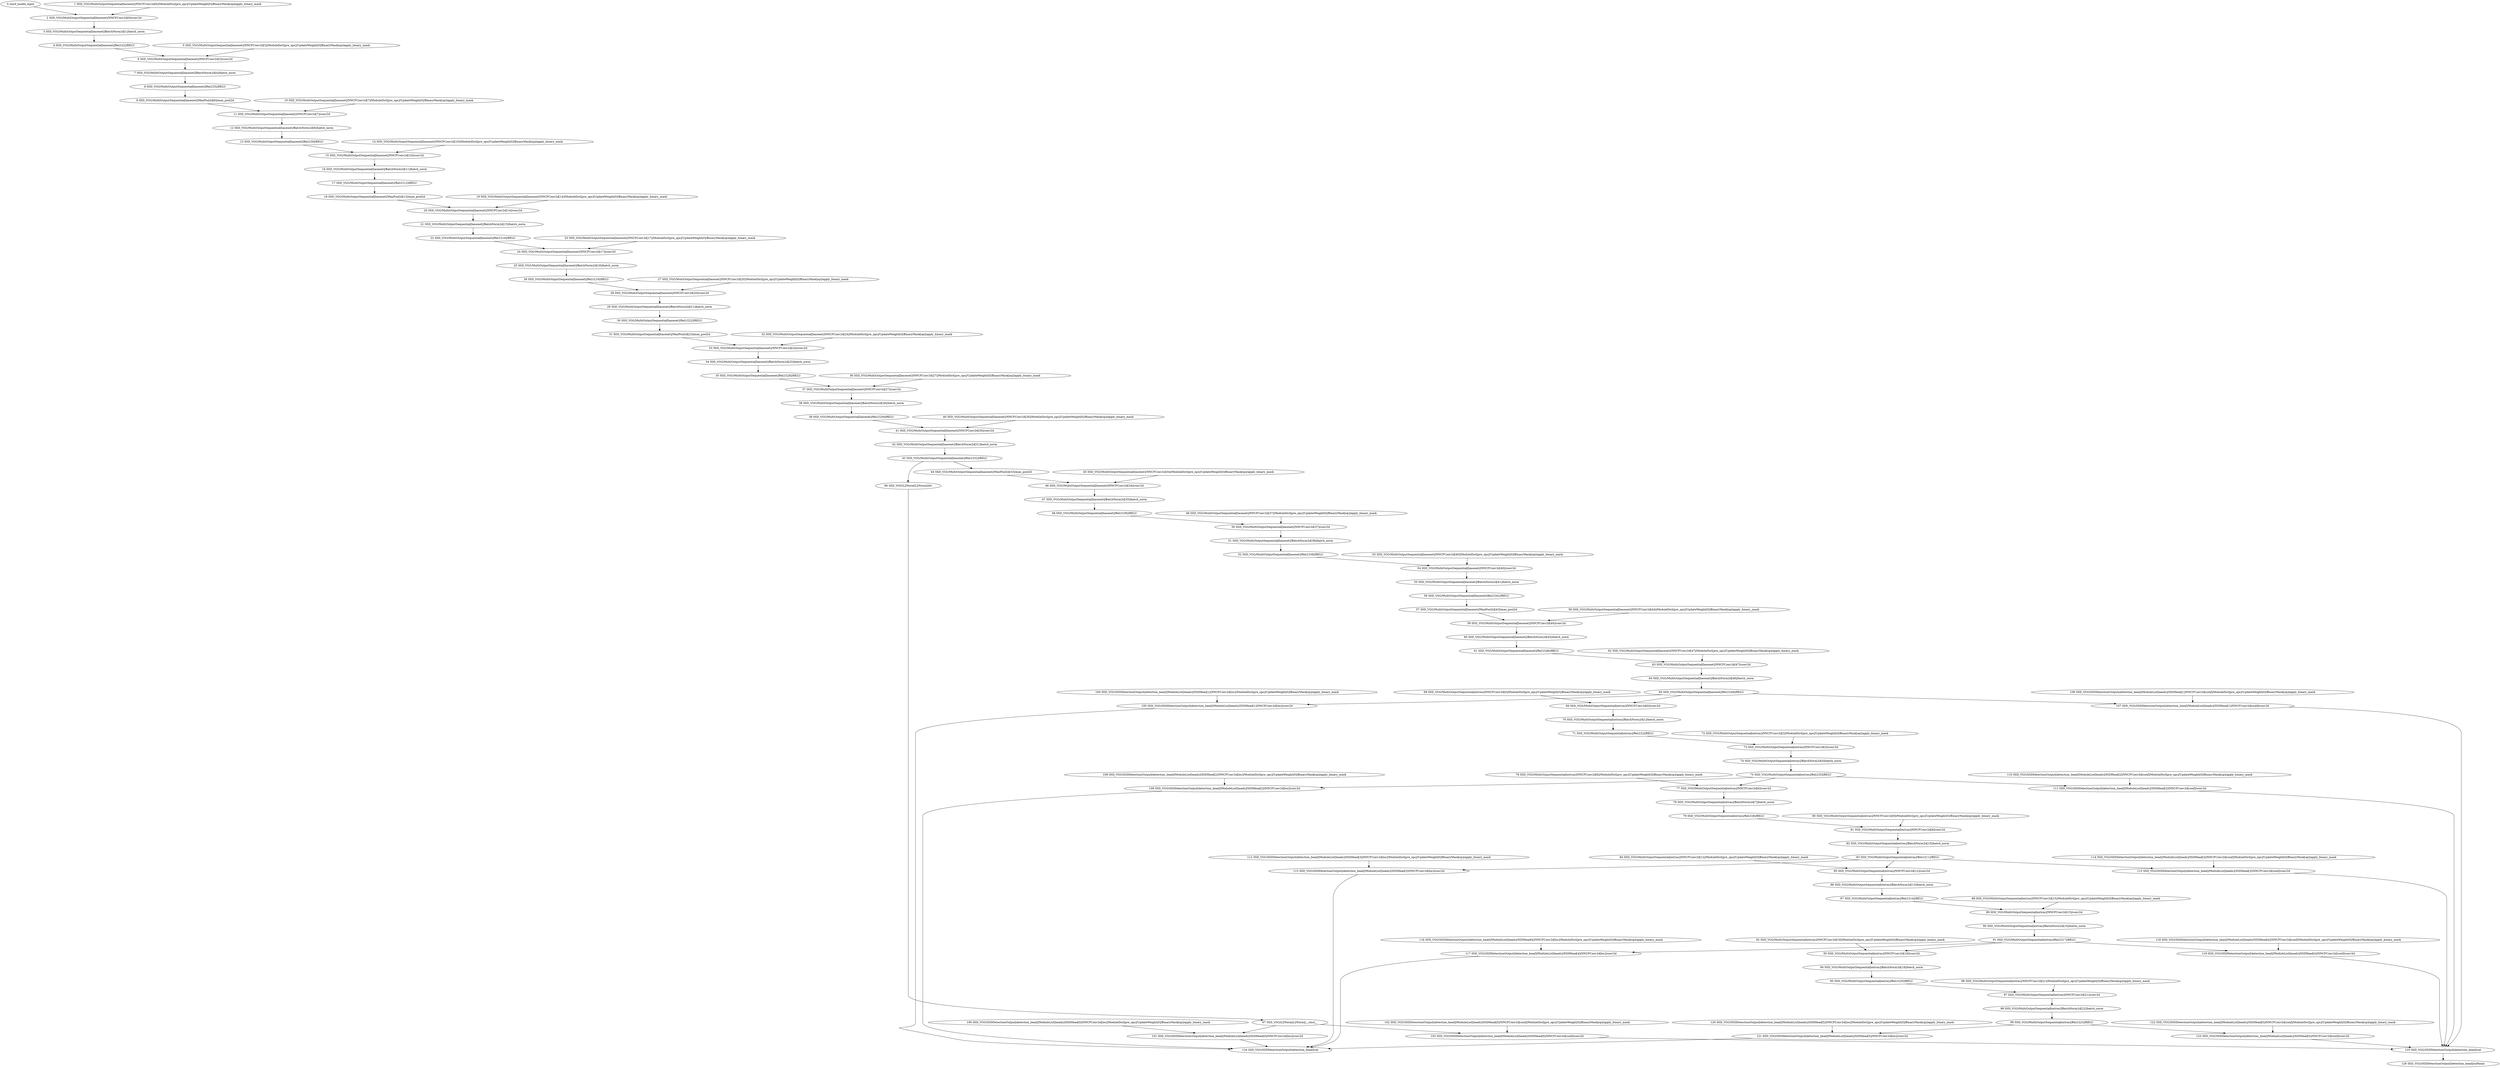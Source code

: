 strict digraph  {
"0 /nncf_model_input" [id=0, scope="", type=nncf_model_input];
"1 SSD_VGG/MultiOutputSequential[basenet]/NNCFConv2d[0]/ModuleDict[pre_ops]/UpdateWeight[0]/BinaryMask[op]/apply_binary_mask" [id=1, scope="SSD_VGG/MultiOutputSequential[basenet]/NNCFConv2d[0]/ModuleDict[pre_ops]/UpdateWeight[0]/BinaryMask[op]", type=apply_binary_mask];
"2 SSD_VGG/MultiOutputSequential[basenet]/NNCFConv2d[0]/conv2d" [id=2, scope="SSD_VGG/MultiOutputSequential[basenet]/NNCFConv2d[0]", type=conv2d];
"3 SSD_VGG/MultiOutputSequential[basenet]/BatchNorm2d[1]/batch_norm" [id=3, scope="SSD_VGG/MultiOutputSequential[basenet]/BatchNorm2d[1]", type=batch_norm];
"4 SSD_VGG/MultiOutputSequential[basenet]/ReLU[2]/RELU" [id=4, scope="SSD_VGG/MultiOutputSequential[basenet]/ReLU[2]", type=RELU];
"5 SSD_VGG/MultiOutputSequential[basenet]/NNCFConv2d[3]/ModuleDict[pre_ops]/UpdateWeight[0]/BinaryMask[op]/apply_binary_mask" [id=5, scope="SSD_VGG/MultiOutputSequential[basenet]/NNCFConv2d[3]/ModuleDict[pre_ops]/UpdateWeight[0]/BinaryMask[op]", type=apply_binary_mask];
"6 SSD_VGG/MultiOutputSequential[basenet]/NNCFConv2d[3]/conv2d" [id=6, scope="SSD_VGG/MultiOutputSequential[basenet]/NNCFConv2d[3]", type=conv2d];
"7 SSD_VGG/MultiOutputSequential[basenet]/BatchNorm2d[4]/batch_norm" [id=7, scope="SSD_VGG/MultiOutputSequential[basenet]/BatchNorm2d[4]", type=batch_norm];
"8 SSD_VGG/MultiOutputSequential[basenet]/ReLU[5]/RELU" [id=8, scope="SSD_VGG/MultiOutputSequential[basenet]/ReLU[5]", type=RELU];
"9 SSD_VGG/MultiOutputSequential[basenet]/MaxPool2d[6]/max_pool2d" [id=9, scope="SSD_VGG/MultiOutputSequential[basenet]/MaxPool2d[6]", type=max_pool2d];
"10 SSD_VGG/MultiOutputSequential[basenet]/NNCFConv2d[7]/ModuleDict[pre_ops]/UpdateWeight[0]/BinaryMask[op]/apply_binary_mask" [id=10, scope="SSD_VGG/MultiOutputSequential[basenet]/NNCFConv2d[7]/ModuleDict[pre_ops]/UpdateWeight[0]/BinaryMask[op]", type=apply_binary_mask];
"11 SSD_VGG/MultiOutputSequential[basenet]/NNCFConv2d[7]/conv2d" [id=11, scope="SSD_VGG/MultiOutputSequential[basenet]/NNCFConv2d[7]", type=conv2d];
"12 SSD_VGG/MultiOutputSequential[basenet]/BatchNorm2d[8]/batch_norm" [id=12, scope="SSD_VGG/MultiOutputSequential[basenet]/BatchNorm2d[8]", type=batch_norm];
"13 SSD_VGG/MultiOutputSequential[basenet]/ReLU[9]/RELU" [id=13, scope="SSD_VGG/MultiOutputSequential[basenet]/ReLU[9]", type=RELU];
"14 SSD_VGG/MultiOutputSequential[basenet]/NNCFConv2d[10]/ModuleDict[pre_ops]/UpdateWeight[0]/BinaryMask[op]/apply_binary_mask" [id=14, scope="SSD_VGG/MultiOutputSequential[basenet]/NNCFConv2d[10]/ModuleDict[pre_ops]/UpdateWeight[0]/BinaryMask[op]", type=apply_binary_mask];
"15 SSD_VGG/MultiOutputSequential[basenet]/NNCFConv2d[10]/conv2d" [id=15, scope="SSD_VGG/MultiOutputSequential[basenet]/NNCFConv2d[10]", type=conv2d];
"16 SSD_VGG/MultiOutputSequential[basenet]/BatchNorm2d[11]/batch_norm" [id=16, scope="SSD_VGG/MultiOutputSequential[basenet]/BatchNorm2d[11]", type=batch_norm];
"17 SSD_VGG/MultiOutputSequential[basenet]/ReLU[12]/RELU" [id=17, scope="SSD_VGG/MultiOutputSequential[basenet]/ReLU[12]", type=RELU];
"18 SSD_VGG/MultiOutputSequential[basenet]/MaxPool2d[13]/max_pool2d" [id=18, scope="SSD_VGG/MultiOutputSequential[basenet]/MaxPool2d[13]", type=max_pool2d];
"19 SSD_VGG/MultiOutputSequential[basenet]/NNCFConv2d[14]/ModuleDict[pre_ops]/UpdateWeight[0]/BinaryMask[op]/apply_binary_mask" [id=19, scope="SSD_VGG/MultiOutputSequential[basenet]/NNCFConv2d[14]/ModuleDict[pre_ops]/UpdateWeight[0]/BinaryMask[op]", type=apply_binary_mask];
"20 SSD_VGG/MultiOutputSequential[basenet]/NNCFConv2d[14]/conv2d" [id=20, scope="SSD_VGG/MultiOutputSequential[basenet]/NNCFConv2d[14]", type=conv2d];
"21 SSD_VGG/MultiOutputSequential[basenet]/BatchNorm2d[15]/batch_norm" [id=21, scope="SSD_VGG/MultiOutputSequential[basenet]/BatchNorm2d[15]", type=batch_norm];
"22 SSD_VGG/MultiOutputSequential[basenet]/ReLU[16]/RELU" [id=22, scope="SSD_VGG/MultiOutputSequential[basenet]/ReLU[16]", type=RELU];
"23 SSD_VGG/MultiOutputSequential[basenet]/NNCFConv2d[17]/ModuleDict[pre_ops]/UpdateWeight[0]/BinaryMask[op]/apply_binary_mask" [id=23, scope="SSD_VGG/MultiOutputSequential[basenet]/NNCFConv2d[17]/ModuleDict[pre_ops]/UpdateWeight[0]/BinaryMask[op]", type=apply_binary_mask];
"24 SSD_VGG/MultiOutputSequential[basenet]/NNCFConv2d[17]/conv2d" [id=24, scope="SSD_VGG/MultiOutputSequential[basenet]/NNCFConv2d[17]", type=conv2d];
"25 SSD_VGG/MultiOutputSequential[basenet]/BatchNorm2d[18]/batch_norm" [id=25, scope="SSD_VGG/MultiOutputSequential[basenet]/BatchNorm2d[18]", type=batch_norm];
"26 SSD_VGG/MultiOutputSequential[basenet]/ReLU[19]/RELU" [id=26, scope="SSD_VGG/MultiOutputSequential[basenet]/ReLU[19]", type=RELU];
"27 SSD_VGG/MultiOutputSequential[basenet]/NNCFConv2d[20]/ModuleDict[pre_ops]/UpdateWeight[0]/BinaryMask[op]/apply_binary_mask" [id=27, scope="SSD_VGG/MultiOutputSequential[basenet]/NNCFConv2d[20]/ModuleDict[pre_ops]/UpdateWeight[0]/BinaryMask[op]", type=apply_binary_mask];
"28 SSD_VGG/MultiOutputSequential[basenet]/NNCFConv2d[20]/conv2d" [id=28, scope="SSD_VGG/MultiOutputSequential[basenet]/NNCFConv2d[20]", type=conv2d];
"29 SSD_VGG/MultiOutputSequential[basenet]/BatchNorm2d[21]/batch_norm" [id=29, scope="SSD_VGG/MultiOutputSequential[basenet]/BatchNorm2d[21]", type=batch_norm];
"30 SSD_VGG/MultiOutputSequential[basenet]/ReLU[22]/RELU" [id=30, scope="SSD_VGG/MultiOutputSequential[basenet]/ReLU[22]", type=RELU];
"31 SSD_VGG/MultiOutputSequential[basenet]/MaxPool2d[23]/max_pool2d" [id=31, scope="SSD_VGG/MultiOutputSequential[basenet]/MaxPool2d[23]", type=max_pool2d];
"32 SSD_VGG/MultiOutputSequential[basenet]/NNCFConv2d[24]/ModuleDict[pre_ops]/UpdateWeight[0]/BinaryMask[op]/apply_binary_mask" [id=32, scope="SSD_VGG/MultiOutputSequential[basenet]/NNCFConv2d[24]/ModuleDict[pre_ops]/UpdateWeight[0]/BinaryMask[op]", type=apply_binary_mask];
"33 SSD_VGG/MultiOutputSequential[basenet]/NNCFConv2d[24]/conv2d" [id=33, scope="SSD_VGG/MultiOutputSequential[basenet]/NNCFConv2d[24]", type=conv2d];
"34 SSD_VGG/MultiOutputSequential[basenet]/BatchNorm2d[25]/batch_norm" [id=34, scope="SSD_VGG/MultiOutputSequential[basenet]/BatchNorm2d[25]", type=batch_norm];
"35 SSD_VGG/MultiOutputSequential[basenet]/ReLU[26]/RELU" [id=35, scope="SSD_VGG/MultiOutputSequential[basenet]/ReLU[26]", type=RELU];
"36 SSD_VGG/MultiOutputSequential[basenet]/NNCFConv2d[27]/ModuleDict[pre_ops]/UpdateWeight[0]/BinaryMask[op]/apply_binary_mask" [id=36, scope="SSD_VGG/MultiOutputSequential[basenet]/NNCFConv2d[27]/ModuleDict[pre_ops]/UpdateWeight[0]/BinaryMask[op]", type=apply_binary_mask];
"37 SSD_VGG/MultiOutputSequential[basenet]/NNCFConv2d[27]/conv2d" [id=37, scope="SSD_VGG/MultiOutputSequential[basenet]/NNCFConv2d[27]", type=conv2d];
"38 SSD_VGG/MultiOutputSequential[basenet]/BatchNorm2d[28]/batch_norm" [id=38, scope="SSD_VGG/MultiOutputSequential[basenet]/BatchNorm2d[28]", type=batch_norm];
"39 SSD_VGG/MultiOutputSequential[basenet]/ReLU[29]/RELU" [id=39, scope="SSD_VGG/MultiOutputSequential[basenet]/ReLU[29]", type=RELU];
"40 SSD_VGG/MultiOutputSequential[basenet]/NNCFConv2d[30]/ModuleDict[pre_ops]/UpdateWeight[0]/BinaryMask[op]/apply_binary_mask" [id=40, scope="SSD_VGG/MultiOutputSequential[basenet]/NNCFConv2d[30]/ModuleDict[pre_ops]/UpdateWeight[0]/BinaryMask[op]", type=apply_binary_mask];
"41 SSD_VGG/MultiOutputSequential[basenet]/NNCFConv2d[30]/conv2d" [id=41, scope="SSD_VGG/MultiOutputSequential[basenet]/NNCFConv2d[30]", type=conv2d];
"42 SSD_VGG/MultiOutputSequential[basenet]/BatchNorm2d[31]/batch_norm" [id=42, scope="SSD_VGG/MultiOutputSequential[basenet]/BatchNorm2d[31]", type=batch_norm];
"43 SSD_VGG/MultiOutputSequential[basenet]/ReLU[32]/RELU" [id=43, scope="SSD_VGG/MultiOutputSequential[basenet]/ReLU[32]", type=RELU];
"44 SSD_VGG/MultiOutputSequential[basenet]/MaxPool2d[33]/max_pool2d" [id=44, scope="SSD_VGG/MultiOutputSequential[basenet]/MaxPool2d[33]", type=max_pool2d];
"45 SSD_VGG/MultiOutputSequential[basenet]/NNCFConv2d[34]/ModuleDict[pre_ops]/UpdateWeight[0]/BinaryMask[op]/apply_binary_mask" [id=45, scope="SSD_VGG/MultiOutputSequential[basenet]/NNCFConv2d[34]/ModuleDict[pre_ops]/UpdateWeight[0]/BinaryMask[op]", type=apply_binary_mask];
"46 SSD_VGG/MultiOutputSequential[basenet]/NNCFConv2d[34]/conv2d" [id=46, scope="SSD_VGG/MultiOutputSequential[basenet]/NNCFConv2d[34]", type=conv2d];
"47 SSD_VGG/MultiOutputSequential[basenet]/BatchNorm2d[35]/batch_norm" [id=47, scope="SSD_VGG/MultiOutputSequential[basenet]/BatchNorm2d[35]", type=batch_norm];
"48 SSD_VGG/MultiOutputSequential[basenet]/ReLU[36]/RELU" [id=48, scope="SSD_VGG/MultiOutputSequential[basenet]/ReLU[36]", type=RELU];
"49 SSD_VGG/MultiOutputSequential[basenet]/NNCFConv2d[37]/ModuleDict[pre_ops]/UpdateWeight[0]/BinaryMask[op]/apply_binary_mask" [id=49, scope="SSD_VGG/MultiOutputSequential[basenet]/NNCFConv2d[37]/ModuleDict[pre_ops]/UpdateWeight[0]/BinaryMask[op]", type=apply_binary_mask];
"50 SSD_VGG/MultiOutputSequential[basenet]/NNCFConv2d[37]/conv2d" [id=50, scope="SSD_VGG/MultiOutputSequential[basenet]/NNCFConv2d[37]", type=conv2d];
"51 SSD_VGG/MultiOutputSequential[basenet]/BatchNorm2d[38]/batch_norm" [id=51, scope="SSD_VGG/MultiOutputSequential[basenet]/BatchNorm2d[38]", type=batch_norm];
"52 SSD_VGG/MultiOutputSequential[basenet]/ReLU[39]/RELU" [id=52, scope="SSD_VGG/MultiOutputSequential[basenet]/ReLU[39]", type=RELU];
"53 SSD_VGG/MultiOutputSequential[basenet]/NNCFConv2d[40]/ModuleDict[pre_ops]/UpdateWeight[0]/BinaryMask[op]/apply_binary_mask" [id=53, scope="SSD_VGG/MultiOutputSequential[basenet]/NNCFConv2d[40]/ModuleDict[pre_ops]/UpdateWeight[0]/BinaryMask[op]", type=apply_binary_mask];
"54 SSD_VGG/MultiOutputSequential[basenet]/NNCFConv2d[40]/conv2d" [id=54, scope="SSD_VGG/MultiOutputSequential[basenet]/NNCFConv2d[40]", type=conv2d];
"55 SSD_VGG/MultiOutputSequential[basenet]/BatchNorm2d[41]/batch_norm" [id=55, scope="SSD_VGG/MultiOutputSequential[basenet]/BatchNorm2d[41]", type=batch_norm];
"56 SSD_VGG/MultiOutputSequential[basenet]/ReLU[42]/RELU" [id=56, scope="SSD_VGG/MultiOutputSequential[basenet]/ReLU[42]", type=RELU];
"57 SSD_VGG/MultiOutputSequential[basenet]/MaxPool2d[43]/max_pool2d" [id=57, scope="SSD_VGG/MultiOutputSequential[basenet]/MaxPool2d[43]", type=max_pool2d];
"58 SSD_VGG/MultiOutputSequential[basenet]/NNCFConv2d[44]/ModuleDict[pre_ops]/UpdateWeight[0]/BinaryMask[op]/apply_binary_mask" [id=58, scope="SSD_VGG/MultiOutputSequential[basenet]/NNCFConv2d[44]/ModuleDict[pre_ops]/UpdateWeight[0]/BinaryMask[op]", type=apply_binary_mask];
"59 SSD_VGG/MultiOutputSequential[basenet]/NNCFConv2d[44]/conv2d" [id=59, scope="SSD_VGG/MultiOutputSequential[basenet]/NNCFConv2d[44]", type=conv2d];
"60 SSD_VGG/MultiOutputSequential[basenet]/BatchNorm2d[45]/batch_norm" [id=60, scope="SSD_VGG/MultiOutputSequential[basenet]/BatchNorm2d[45]", type=batch_norm];
"61 SSD_VGG/MultiOutputSequential[basenet]/ReLU[46]/RELU" [id=61, scope="SSD_VGG/MultiOutputSequential[basenet]/ReLU[46]", type=RELU];
"62 SSD_VGG/MultiOutputSequential[basenet]/NNCFConv2d[47]/ModuleDict[pre_ops]/UpdateWeight[0]/BinaryMask[op]/apply_binary_mask" [id=62, scope="SSD_VGG/MultiOutputSequential[basenet]/NNCFConv2d[47]/ModuleDict[pre_ops]/UpdateWeight[0]/BinaryMask[op]", type=apply_binary_mask];
"63 SSD_VGG/MultiOutputSequential[basenet]/NNCFConv2d[47]/conv2d" [id=63, scope="SSD_VGG/MultiOutputSequential[basenet]/NNCFConv2d[47]", type=conv2d];
"64 SSD_VGG/MultiOutputSequential[basenet]/BatchNorm2d[48]/batch_norm" [id=64, scope="SSD_VGG/MultiOutputSequential[basenet]/BatchNorm2d[48]", type=batch_norm];
"65 SSD_VGG/MultiOutputSequential[basenet]/ReLU[49]/RELU" [id=65, scope="SSD_VGG/MultiOutputSequential[basenet]/ReLU[49]", type=RELU];
"66 SSD_VGG/L2Norm[L2Norm]/div" [id=66, scope="SSD_VGG/L2Norm[L2Norm]", type=div];
"67 SSD_VGG/L2Norm[L2Norm]/__rmul__" [id=67, scope="SSD_VGG/L2Norm[L2Norm]", type=__rmul__];
"68 SSD_VGG/MultiOutputSequential[extras]/NNCFConv2d[0]/ModuleDict[pre_ops]/UpdateWeight[0]/BinaryMask[op]/apply_binary_mask" [id=68, scope="SSD_VGG/MultiOutputSequential[extras]/NNCFConv2d[0]/ModuleDict[pre_ops]/UpdateWeight[0]/BinaryMask[op]", type=apply_binary_mask];
"69 SSD_VGG/MultiOutputSequential[extras]/NNCFConv2d[0]/conv2d" [id=69, scope="SSD_VGG/MultiOutputSequential[extras]/NNCFConv2d[0]", type=conv2d];
"70 SSD_VGG/MultiOutputSequential[extras]/BatchNorm2d[1]/batch_norm" [id=70, scope="SSD_VGG/MultiOutputSequential[extras]/BatchNorm2d[1]", type=batch_norm];
"71 SSD_VGG/MultiOutputSequential[extras]/ReLU[2]/RELU" [id=71, scope="SSD_VGG/MultiOutputSequential[extras]/ReLU[2]", type=RELU];
"72 SSD_VGG/MultiOutputSequential[extras]/NNCFConv2d[3]/ModuleDict[pre_ops]/UpdateWeight[0]/BinaryMask[op]/apply_binary_mask" [id=72, scope="SSD_VGG/MultiOutputSequential[extras]/NNCFConv2d[3]/ModuleDict[pre_ops]/UpdateWeight[0]/BinaryMask[op]", type=apply_binary_mask];
"73 SSD_VGG/MultiOutputSequential[extras]/NNCFConv2d[3]/conv2d" [id=73, scope="SSD_VGG/MultiOutputSequential[extras]/NNCFConv2d[3]", type=conv2d];
"74 SSD_VGG/MultiOutputSequential[extras]/BatchNorm2d[4]/batch_norm" [id=74, scope="SSD_VGG/MultiOutputSequential[extras]/BatchNorm2d[4]", type=batch_norm];
"75 SSD_VGG/MultiOutputSequential[extras]/ReLU[5]/RELU" [id=75, scope="SSD_VGG/MultiOutputSequential[extras]/ReLU[5]", type=RELU];
"76 SSD_VGG/MultiOutputSequential[extras]/NNCFConv2d[6]/ModuleDict[pre_ops]/UpdateWeight[0]/BinaryMask[op]/apply_binary_mask" [id=76, scope="SSD_VGG/MultiOutputSequential[extras]/NNCFConv2d[6]/ModuleDict[pre_ops]/UpdateWeight[0]/BinaryMask[op]", type=apply_binary_mask];
"77 SSD_VGG/MultiOutputSequential[extras]/NNCFConv2d[6]/conv2d" [id=77, scope="SSD_VGG/MultiOutputSequential[extras]/NNCFConv2d[6]", type=conv2d];
"78 SSD_VGG/MultiOutputSequential[extras]/BatchNorm2d[7]/batch_norm" [id=78, scope="SSD_VGG/MultiOutputSequential[extras]/BatchNorm2d[7]", type=batch_norm];
"79 SSD_VGG/MultiOutputSequential[extras]/ReLU[8]/RELU" [id=79, scope="SSD_VGG/MultiOutputSequential[extras]/ReLU[8]", type=RELU];
"80 SSD_VGG/MultiOutputSequential[extras]/NNCFConv2d[9]/ModuleDict[pre_ops]/UpdateWeight[0]/BinaryMask[op]/apply_binary_mask" [id=80, scope="SSD_VGG/MultiOutputSequential[extras]/NNCFConv2d[9]/ModuleDict[pre_ops]/UpdateWeight[0]/BinaryMask[op]", type=apply_binary_mask];
"81 SSD_VGG/MultiOutputSequential[extras]/NNCFConv2d[9]/conv2d" [id=81, scope="SSD_VGG/MultiOutputSequential[extras]/NNCFConv2d[9]", type=conv2d];
"82 SSD_VGG/MultiOutputSequential[extras]/BatchNorm2d[10]/batch_norm" [id=82, scope="SSD_VGG/MultiOutputSequential[extras]/BatchNorm2d[10]", type=batch_norm];
"83 SSD_VGG/MultiOutputSequential[extras]/ReLU[11]/RELU" [id=83, scope="SSD_VGG/MultiOutputSequential[extras]/ReLU[11]", type=RELU];
"84 SSD_VGG/MultiOutputSequential[extras]/NNCFConv2d[12]/ModuleDict[pre_ops]/UpdateWeight[0]/BinaryMask[op]/apply_binary_mask" [id=84, scope="SSD_VGG/MultiOutputSequential[extras]/NNCFConv2d[12]/ModuleDict[pre_ops]/UpdateWeight[0]/BinaryMask[op]", type=apply_binary_mask];
"85 SSD_VGG/MultiOutputSequential[extras]/NNCFConv2d[12]/conv2d" [id=85, scope="SSD_VGG/MultiOutputSequential[extras]/NNCFConv2d[12]", type=conv2d];
"86 SSD_VGG/MultiOutputSequential[extras]/BatchNorm2d[13]/batch_norm" [id=86, scope="SSD_VGG/MultiOutputSequential[extras]/BatchNorm2d[13]", type=batch_norm];
"87 SSD_VGG/MultiOutputSequential[extras]/ReLU[14]/RELU" [id=87, scope="SSD_VGG/MultiOutputSequential[extras]/ReLU[14]", type=RELU];
"88 SSD_VGG/MultiOutputSequential[extras]/NNCFConv2d[15]/ModuleDict[pre_ops]/UpdateWeight[0]/BinaryMask[op]/apply_binary_mask" [id=88, scope="SSD_VGG/MultiOutputSequential[extras]/NNCFConv2d[15]/ModuleDict[pre_ops]/UpdateWeight[0]/BinaryMask[op]", type=apply_binary_mask];
"89 SSD_VGG/MultiOutputSequential[extras]/NNCFConv2d[15]/conv2d" [id=89, scope="SSD_VGG/MultiOutputSequential[extras]/NNCFConv2d[15]", type=conv2d];
"90 SSD_VGG/MultiOutputSequential[extras]/BatchNorm2d[16]/batch_norm" [id=90, scope="SSD_VGG/MultiOutputSequential[extras]/BatchNorm2d[16]", type=batch_norm];
"91 SSD_VGG/MultiOutputSequential[extras]/ReLU[17]/RELU" [id=91, scope="SSD_VGG/MultiOutputSequential[extras]/ReLU[17]", type=RELU];
"92 SSD_VGG/MultiOutputSequential[extras]/NNCFConv2d[18]/ModuleDict[pre_ops]/UpdateWeight[0]/BinaryMask[op]/apply_binary_mask" [id=92, scope="SSD_VGG/MultiOutputSequential[extras]/NNCFConv2d[18]/ModuleDict[pre_ops]/UpdateWeight[0]/BinaryMask[op]", type=apply_binary_mask];
"93 SSD_VGG/MultiOutputSequential[extras]/NNCFConv2d[18]/conv2d" [id=93, scope="SSD_VGG/MultiOutputSequential[extras]/NNCFConv2d[18]", type=conv2d];
"94 SSD_VGG/MultiOutputSequential[extras]/BatchNorm2d[19]/batch_norm" [id=94, scope="SSD_VGG/MultiOutputSequential[extras]/BatchNorm2d[19]", type=batch_norm];
"95 SSD_VGG/MultiOutputSequential[extras]/ReLU[20]/RELU" [id=95, scope="SSD_VGG/MultiOutputSequential[extras]/ReLU[20]", type=RELU];
"96 SSD_VGG/MultiOutputSequential[extras]/NNCFConv2d[21]/ModuleDict[pre_ops]/UpdateWeight[0]/BinaryMask[op]/apply_binary_mask" [id=96, scope="SSD_VGG/MultiOutputSequential[extras]/NNCFConv2d[21]/ModuleDict[pre_ops]/UpdateWeight[0]/BinaryMask[op]", type=apply_binary_mask];
"97 SSD_VGG/MultiOutputSequential[extras]/NNCFConv2d[21]/conv2d" [id=97, scope="SSD_VGG/MultiOutputSequential[extras]/NNCFConv2d[21]", type=conv2d];
"98 SSD_VGG/MultiOutputSequential[extras]/BatchNorm2d[22]/batch_norm" [id=98, scope="SSD_VGG/MultiOutputSequential[extras]/BatchNorm2d[22]", type=batch_norm];
"99 SSD_VGG/MultiOutputSequential[extras]/ReLU[23]/RELU" [id=99, scope="SSD_VGG/MultiOutputSequential[extras]/ReLU[23]", type=RELU];
"100 SSD_VGG/SSDDetectionOutput[detection_head]/ModuleList[heads]/SSDHead[0]/NNCFConv2d[loc]/ModuleDict[pre_ops]/UpdateWeight[0]/BinaryMask[op]/apply_binary_mask" [id=100, scope="SSD_VGG/SSDDetectionOutput[detection_head]/ModuleList[heads]/SSDHead[0]/NNCFConv2d[loc]/ModuleDict[pre_ops]/UpdateWeight[0]/BinaryMask[op]", type=apply_binary_mask];
"101 SSD_VGG/SSDDetectionOutput[detection_head]/ModuleList[heads]/SSDHead[0]/NNCFConv2d[loc]/conv2d" [id=101, scope="SSD_VGG/SSDDetectionOutput[detection_head]/ModuleList[heads]/SSDHead[0]/NNCFConv2d[loc]", type=conv2d];
"102 SSD_VGG/SSDDetectionOutput[detection_head]/ModuleList[heads]/SSDHead[0]/NNCFConv2d[conf]/ModuleDict[pre_ops]/UpdateWeight[0]/BinaryMask[op]/apply_binary_mask" [id=102, scope="SSD_VGG/SSDDetectionOutput[detection_head]/ModuleList[heads]/SSDHead[0]/NNCFConv2d[conf]/ModuleDict[pre_ops]/UpdateWeight[0]/BinaryMask[op]", type=apply_binary_mask];
"103 SSD_VGG/SSDDetectionOutput[detection_head]/ModuleList[heads]/SSDHead[0]/NNCFConv2d[conf]/conv2d" [id=103, scope="SSD_VGG/SSDDetectionOutput[detection_head]/ModuleList[heads]/SSDHead[0]/NNCFConv2d[conf]", type=conv2d];
"104 SSD_VGG/SSDDetectionOutput[detection_head]/ModuleList[heads]/SSDHead[1]/NNCFConv2d[loc]/ModuleDict[pre_ops]/UpdateWeight[0]/BinaryMask[op]/apply_binary_mask" [id=104, scope="SSD_VGG/SSDDetectionOutput[detection_head]/ModuleList[heads]/SSDHead[1]/NNCFConv2d[loc]/ModuleDict[pre_ops]/UpdateWeight[0]/BinaryMask[op]", type=apply_binary_mask];
"105 SSD_VGG/SSDDetectionOutput[detection_head]/ModuleList[heads]/SSDHead[1]/NNCFConv2d[loc]/conv2d" [id=105, scope="SSD_VGG/SSDDetectionOutput[detection_head]/ModuleList[heads]/SSDHead[1]/NNCFConv2d[loc]", type=conv2d];
"106 SSD_VGG/SSDDetectionOutput[detection_head]/ModuleList[heads]/SSDHead[1]/NNCFConv2d[conf]/ModuleDict[pre_ops]/UpdateWeight[0]/BinaryMask[op]/apply_binary_mask" [id=106, scope="SSD_VGG/SSDDetectionOutput[detection_head]/ModuleList[heads]/SSDHead[1]/NNCFConv2d[conf]/ModuleDict[pre_ops]/UpdateWeight[0]/BinaryMask[op]", type=apply_binary_mask];
"107 SSD_VGG/SSDDetectionOutput[detection_head]/ModuleList[heads]/SSDHead[1]/NNCFConv2d[conf]/conv2d" [id=107, scope="SSD_VGG/SSDDetectionOutput[detection_head]/ModuleList[heads]/SSDHead[1]/NNCFConv2d[conf]", type=conv2d];
"108 SSD_VGG/SSDDetectionOutput[detection_head]/ModuleList[heads]/SSDHead[2]/NNCFConv2d[loc]/ModuleDict[pre_ops]/UpdateWeight[0]/BinaryMask[op]/apply_binary_mask" [id=108, scope="SSD_VGG/SSDDetectionOutput[detection_head]/ModuleList[heads]/SSDHead[2]/NNCFConv2d[loc]/ModuleDict[pre_ops]/UpdateWeight[0]/BinaryMask[op]", type=apply_binary_mask];
"109 SSD_VGG/SSDDetectionOutput[detection_head]/ModuleList[heads]/SSDHead[2]/NNCFConv2d[loc]/conv2d" [id=109, scope="SSD_VGG/SSDDetectionOutput[detection_head]/ModuleList[heads]/SSDHead[2]/NNCFConv2d[loc]", type=conv2d];
"110 SSD_VGG/SSDDetectionOutput[detection_head]/ModuleList[heads]/SSDHead[2]/NNCFConv2d[conf]/ModuleDict[pre_ops]/UpdateWeight[0]/BinaryMask[op]/apply_binary_mask" [id=110, scope="SSD_VGG/SSDDetectionOutput[detection_head]/ModuleList[heads]/SSDHead[2]/NNCFConv2d[conf]/ModuleDict[pre_ops]/UpdateWeight[0]/BinaryMask[op]", type=apply_binary_mask];
"111 SSD_VGG/SSDDetectionOutput[detection_head]/ModuleList[heads]/SSDHead[2]/NNCFConv2d[conf]/conv2d" [id=111, scope="SSD_VGG/SSDDetectionOutput[detection_head]/ModuleList[heads]/SSDHead[2]/NNCFConv2d[conf]", type=conv2d];
"112 SSD_VGG/SSDDetectionOutput[detection_head]/ModuleList[heads]/SSDHead[3]/NNCFConv2d[loc]/ModuleDict[pre_ops]/UpdateWeight[0]/BinaryMask[op]/apply_binary_mask" [id=112, scope="SSD_VGG/SSDDetectionOutput[detection_head]/ModuleList[heads]/SSDHead[3]/NNCFConv2d[loc]/ModuleDict[pre_ops]/UpdateWeight[0]/BinaryMask[op]", type=apply_binary_mask];
"113 SSD_VGG/SSDDetectionOutput[detection_head]/ModuleList[heads]/SSDHead[3]/NNCFConv2d[loc]/conv2d" [id=113, scope="SSD_VGG/SSDDetectionOutput[detection_head]/ModuleList[heads]/SSDHead[3]/NNCFConv2d[loc]", type=conv2d];
"114 SSD_VGG/SSDDetectionOutput[detection_head]/ModuleList[heads]/SSDHead[3]/NNCFConv2d[conf]/ModuleDict[pre_ops]/UpdateWeight[0]/BinaryMask[op]/apply_binary_mask" [id=114, scope="SSD_VGG/SSDDetectionOutput[detection_head]/ModuleList[heads]/SSDHead[3]/NNCFConv2d[conf]/ModuleDict[pre_ops]/UpdateWeight[0]/BinaryMask[op]", type=apply_binary_mask];
"115 SSD_VGG/SSDDetectionOutput[detection_head]/ModuleList[heads]/SSDHead[3]/NNCFConv2d[conf]/conv2d" [id=115, scope="SSD_VGG/SSDDetectionOutput[detection_head]/ModuleList[heads]/SSDHead[3]/NNCFConv2d[conf]", type=conv2d];
"116 SSD_VGG/SSDDetectionOutput[detection_head]/ModuleList[heads]/SSDHead[4]/NNCFConv2d[loc]/ModuleDict[pre_ops]/UpdateWeight[0]/BinaryMask[op]/apply_binary_mask" [id=116, scope="SSD_VGG/SSDDetectionOutput[detection_head]/ModuleList[heads]/SSDHead[4]/NNCFConv2d[loc]/ModuleDict[pre_ops]/UpdateWeight[0]/BinaryMask[op]", type=apply_binary_mask];
"117 SSD_VGG/SSDDetectionOutput[detection_head]/ModuleList[heads]/SSDHead[4]/NNCFConv2d[loc]/conv2d" [id=117, scope="SSD_VGG/SSDDetectionOutput[detection_head]/ModuleList[heads]/SSDHead[4]/NNCFConv2d[loc]", type=conv2d];
"118 SSD_VGG/SSDDetectionOutput[detection_head]/ModuleList[heads]/SSDHead[4]/NNCFConv2d[conf]/ModuleDict[pre_ops]/UpdateWeight[0]/BinaryMask[op]/apply_binary_mask" [id=118, scope="SSD_VGG/SSDDetectionOutput[detection_head]/ModuleList[heads]/SSDHead[4]/NNCFConv2d[conf]/ModuleDict[pre_ops]/UpdateWeight[0]/BinaryMask[op]", type=apply_binary_mask];
"119 SSD_VGG/SSDDetectionOutput[detection_head]/ModuleList[heads]/SSDHead[4]/NNCFConv2d[conf]/conv2d" [id=119, scope="SSD_VGG/SSDDetectionOutput[detection_head]/ModuleList[heads]/SSDHead[4]/NNCFConv2d[conf]", type=conv2d];
"120 SSD_VGG/SSDDetectionOutput[detection_head]/ModuleList[heads]/SSDHead[5]/NNCFConv2d[loc]/ModuleDict[pre_ops]/UpdateWeight[0]/BinaryMask[op]/apply_binary_mask" [id=120, scope="SSD_VGG/SSDDetectionOutput[detection_head]/ModuleList[heads]/SSDHead[5]/NNCFConv2d[loc]/ModuleDict[pre_ops]/UpdateWeight[0]/BinaryMask[op]", type=apply_binary_mask];
"121 SSD_VGG/SSDDetectionOutput[detection_head]/ModuleList[heads]/SSDHead[5]/NNCFConv2d[loc]/conv2d" [id=121, scope="SSD_VGG/SSDDetectionOutput[detection_head]/ModuleList[heads]/SSDHead[5]/NNCFConv2d[loc]", type=conv2d];
"122 SSD_VGG/SSDDetectionOutput[detection_head]/ModuleList[heads]/SSDHead[5]/NNCFConv2d[conf]/ModuleDict[pre_ops]/UpdateWeight[0]/BinaryMask[op]/apply_binary_mask" [id=122, scope="SSD_VGG/SSDDetectionOutput[detection_head]/ModuleList[heads]/SSDHead[5]/NNCFConv2d[conf]/ModuleDict[pre_ops]/UpdateWeight[0]/BinaryMask[op]", type=apply_binary_mask];
"123 SSD_VGG/SSDDetectionOutput[detection_head]/ModuleList[heads]/SSDHead[5]/NNCFConv2d[conf]/conv2d" [id=123, scope="SSD_VGG/SSDDetectionOutput[detection_head]/ModuleList[heads]/SSDHead[5]/NNCFConv2d[conf]", type=conv2d];
"124 SSD_VGG/SSDDetectionOutput[detection_head]/cat" [id=124, scope="SSD_VGG/SSDDetectionOutput[detection_head]", type=cat];
"125 SSD_VGG/SSDDetectionOutput[detection_head]/cat" [id=125, scope="SSD_VGG/SSDDetectionOutput[detection_head]", type=cat];
"126 SSD_VGG/SSDDetectionOutput[detection_head]/softmax" [id=126, scope="SSD_VGG/SSDDetectionOutput[detection_head]", type=softmax];
"0 /nncf_model_input" -> "2 SSD_VGG/MultiOutputSequential[basenet]/NNCFConv2d[0]/conv2d";
"1 SSD_VGG/MultiOutputSequential[basenet]/NNCFConv2d[0]/ModuleDict[pre_ops]/UpdateWeight[0]/BinaryMask[op]/apply_binary_mask" -> "2 SSD_VGG/MultiOutputSequential[basenet]/NNCFConv2d[0]/conv2d";
"2 SSD_VGG/MultiOutputSequential[basenet]/NNCFConv2d[0]/conv2d" -> "3 SSD_VGG/MultiOutputSequential[basenet]/BatchNorm2d[1]/batch_norm";
"3 SSD_VGG/MultiOutputSequential[basenet]/BatchNorm2d[1]/batch_norm" -> "4 SSD_VGG/MultiOutputSequential[basenet]/ReLU[2]/RELU";
"4 SSD_VGG/MultiOutputSequential[basenet]/ReLU[2]/RELU" -> "6 SSD_VGG/MultiOutputSequential[basenet]/NNCFConv2d[3]/conv2d";
"5 SSD_VGG/MultiOutputSequential[basenet]/NNCFConv2d[3]/ModuleDict[pre_ops]/UpdateWeight[0]/BinaryMask[op]/apply_binary_mask" -> "6 SSD_VGG/MultiOutputSequential[basenet]/NNCFConv2d[3]/conv2d";
"6 SSD_VGG/MultiOutputSequential[basenet]/NNCFConv2d[3]/conv2d" -> "7 SSD_VGG/MultiOutputSequential[basenet]/BatchNorm2d[4]/batch_norm";
"7 SSD_VGG/MultiOutputSequential[basenet]/BatchNorm2d[4]/batch_norm" -> "8 SSD_VGG/MultiOutputSequential[basenet]/ReLU[5]/RELU";
"8 SSD_VGG/MultiOutputSequential[basenet]/ReLU[5]/RELU" -> "9 SSD_VGG/MultiOutputSequential[basenet]/MaxPool2d[6]/max_pool2d";
"9 SSD_VGG/MultiOutputSequential[basenet]/MaxPool2d[6]/max_pool2d" -> "11 SSD_VGG/MultiOutputSequential[basenet]/NNCFConv2d[7]/conv2d";
"10 SSD_VGG/MultiOutputSequential[basenet]/NNCFConv2d[7]/ModuleDict[pre_ops]/UpdateWeight[0]/BinaryMask[op]/apply_binary_mask" -> "11 SSD_VGG/MultiOutputSequential[basenet]/NNCFConv2d[7]/conv2d";
"11 SSD_VGG/MultiOutputSequential[basenet]/NNCFConv2d[7]/conv2d" -> "12 SSD_VGG/MultiOutputSequential[basenet]/BatchNorm2d[8]/batch_norm";
"12 SSD_VGG/MultiOutputSequential[basenet]/BatchNorm2d[8]/batch_norm" -> "13 SSD_VGG/MultiOutputSequential[basenet]/ReLU[9]/RELU";
"13 SSD_VGG/MultiOutputSequential[basenet]/ReLU[9]/RELU" -> "15 SSD_VGG/MultiOutputSequential[basenet]/NNCFConv2d[10]/conv2d";
"14 SSD_VGG/MultiOutputSequential[basenet]/NNCFConv2d[10]/ModuleDict[pre_ops]/UpdateWeight[0]/BinaryMask[op]/apply_binary_mask" -> "15 SSD_VGG/MultiOutputSequential[basenet]/NNCFConv2d[10]/conv2d";
"15 SSD_VGG/MultiOutputSequential[basenet]/NNCFConv2d[10]/conv2d" -> "16 SSD_VGG/MultiOutputSequential[basenet]/BatchNorm2d[11]/batch_norm";
"16 SSD_VGG/MultiOutputSequential[basenet]/BatchNorm2d[11]/batch_norm" -> "17 SSD_VGG/MultiOutputSequential[basenet]/ReLU[12]/RELU";
"17 SSD_VGG/MultiOutputSequential[basenet]/ReLU[12]/RELU" -> "18 SSD_VGG/MultiOutputSequential[basenet]/MaxPool2d[13]/max_pool2d";
"18 SSD_VGG/MultiOutputSequential[basenet]/MaxPool2d[13]/max_pool2d" -> "20 SSD_VGG/MultiOutputSequential[basenet]/NNCFConv2d[14]/conv2d";
"19 SSD_VGG/MultiOutputSequential[basenet]/NNCFConv2d[14]/ModuleDict[pre_ops]/UpdateWeight[0]/BinaryMask[op]/apply_binary_mask" -> "20 SSD_VGG/MultiOutputSequential[basenet]/NNCFConv2d[14]/conv2d";
"20 SSD_VGG/MultiOutputSequential[basenet]/NNCFConv2d[14]/conv2d" -> "21 SSD_VGG/MultiOutputSequential[basenet]/BatchNorm2d[15]/batch_norm";
"21 SSD_VGG/MultiOutputSequential[basenet]/BatchNorm2d[15]/batch_norm" -> "22 SSD_VGG/MultiOutputSequential[basenet]/ReLU[16]/RELU";
"22 SSD_VGG/MultiOutputSequential[basenet]/ReLU[16]/RELU" -> "24 SSD_VGG/MultiOutputSequential[basenet]/NNCFConv2d[17]/conv2d";
"23 SSD_VGG/MultiOutputSequential[basenet]/NNCFConv2d[17]/ModuleDict[pre_ops]/UpdateWeight[0]/BinaryMask[op]/apply_binary_mask" -> "24 SSD_VGG/MultiOutputSequential[basenet]/NNCFConv2d[17]/conv2d";
"24 SSD_VGG/MultiOutputSequential[basenet]/NNCFConv2d[17]/conv2d" -> "25 SSD_VGG/MultiOutputSequential[basenet]/BatchNorm2d[18]/batch_norm";
"25 SSD_VGG/MultiOutputSequential[basenet]/BatchNorm2d[18]/batch_norm" -> "26 SSD_VGG/MultiOutputSequential[basenet]/ReLU[19]/RELU";
"26 SSD_VGG/MultiOutputSequential[basenet]/ReLU[19]/RELU" -> "28 SSD_VGG/MultiOutputSequential[basenet]/NNCFConv2d[20]/conv2d";
"27 SSD_VGG/MultiOutputSequential[basenet]/NNCFConv2d[20]/ModuleDict[pre_ops]/UpdateWeight[0]/BinaryMask[op]/apply_binary_mask" -> "28 SSD_VGG/MultiOutputSequential[basenet]/NNCFConv2d[20]/conv2d";
"28 SSD_VGG/MultiOutputSequential[basenet]/NNCFConv2d[20]/conv2d" -> "29 SSD_VGG/MultiOutputSequential[basenet]/BatchNorm2d[21]/batch_norm";
"29 SSD_VGG/MultiOutputSequential[basenet]/BatchNorm2d[21]/batch_norm" -> "30 SSD_VGG/MultiOutputSequential[basenet]/ReLU[22]/RELU";
"30 SSD_VGG/MultiOutputSequential[basenet]/ReLU[22]/RELU" -> "31 SSD_VGG/MultiOutputSequential[basenet]/MaxPool2d[23]/max_pool2d";
"31 SSD_VGG/MultiOutputSequential[basenet]/MaxPool2d[23]/max_pool2d" -> "33 SSD_VGG/MultiOutputSequential[basenet]/NNCFConv2d[24]/conv2d";
"32 SSD_VGG/MultiOutputSequential[basenet]/NNCFConv2d[24]/ModuleDict[pre_ops]/UpdateWeight[0]/BinaryMask[op]/apply_binary_mask" -> "33 SSD_VGG/MultiOutputSequential[basenet]/NNCFConv2d[24]/conv2d";
"33 SSD_VGG/MultiOutputSequential[basenet]/NNCFConv2d[24]/conv2d" -> "34 SSD_VGG/MultiOutputSequential[basenet]/BatchNorm2d[25]/batch_norm";
"34 SSD_VGG/MultiOutputSequential[basenet]/BatchNorm2d[25]/batch_norm" -> "35 SSD_VGG/MultiOutputSequential[basenet]/ReLU[26]/RELU";
"35 SSD_VGG/MultiOutputSequential[basenet]/ReLU[26]/RELU" -> "37 SSD_VGG/MultiOutputSequential[basenet]/NNCFConv2d[27]/conv2d";
"36 SSD_VGG/MultiOutputSequential[basenet]/NNCFConv2d[27]/ModuleDict[pre_ops]/UpdateWeight[0]/BinaryMask[op]/apply_binary_mask" -> "37 SSD_VGG/MultiOutputSequential[basenet]/NNCFConv2d[27]/conv2d";
"37 SSD_VGG/MultiOutputSequential[basenet]/NNCFConv2d[27]/conv2d" -> "38 SSD_VGG/MultiOutputSequential[basenet]/BatchNorm2d[28]/batch_norm";
"38 SSD_VGG/MultiOutputSequential[basenet]/BatchNorm2d[28]/batch_norm" -> "39 SSD_VGG/MultiOutputSequential[basenet]/ReLU[29]/RELU";
"39 SSD_VGG/MultiOutputSequential[basenet]/ReLU[29]/RELU" -> "41 SSD_VGG/MultiOutputSequential[basenet]/NNCFConv2d[30]/conv2d";
"40 SSD_VGG/MultiOutputSequential[basenet]/NNCFConv2d[30]/ModuleDict[pre_ops]/UpdateWeight[0]/BinaryMask[op]/apply_binary_mask" -> "41 SSD_VGG/MultiOutputSequential[basenet]/NNCFConv2d[30]/conv2d";
"41 SSD_VGG/MultiOutputSequential[basenet]/NNCFConv2d[30]/conv2d" -> "42 SSD_VGG/MultiOutputSequential[basenet]/BatchNorm2d[31]/batch_norm";
"42 SSD_VGG/MultiOutputSequential[basenet]/BatchNorm2d[31]/batch_norm" -> "43 SSD_VGG/MultiOutputSequential[basenet]/ReLU[32]/RELU";
"43 SSD_VGG/MultiOutputSequential[basenet]/ReLU[32]/RELU" -> "44 SSD_VGG/MultiOutputSequential[basenet]/MaxPool2d[33]/max_pool2d";
"43 SSD_VGG/MultiOutputSequential[basenet]/ReLU[32]/RELU" -> "66 SSD_VGG/L2Norm[L2Norm]/div";
"44 SSD_VGG/MultiOutputSequential[basenet]/MaxPool2d[33]/max_pool2d" -> "46 SSD_VGG/MultiOutputSequential[basenet]/NNCFConv2d[34]/conv2d";
"45 SSD_VGG/MultiOutputSequential[basenet]/NNCFConv2d[34]/ModuleDict[pre_ops]/UpdateWeight[0]/BinaryMask[op]/apply_binary_mask" -> "46 SSD_VGG/MultiOutputSequential[basenet]/NNCFConv2d[34]/conv2d";
"46 SSD_VGG/MultiOutputSequential[basenet]/NNCFConv2d[34]/conv2d" -> "47 SSD_VGG/MultiOutputSequential[basenet]/BatchNorm2d[35]/batch_norm";
"47 SSD_VGG/MultiOutputSequential[basenet]/BatchNorm2d[35]/batch_norm" -> "48 SSD_VGG/MultiOutputSequential[basenet]/ReLU[36]/RELU";
"48 SSD_VGG/MultiOutputSequential[basenet]/ReLU[36]/RELU" -> "50 SSD_VGG/MultiOutputSequential[basenet]/NNCFConv2d[37]/conv2d";
"49 SSD_VGG/MultiOutputSequential[basenet]/NNCFConv2d[37]/ModuleDict[pre_ops]/UpdateWeight[0]/BinaryMask[op]/apply_binary_mask" -> "50 SSD_VGG/MultiOutputSequential[basenet]/NNCFConv2d[37]/conv2d";
"50 SSD_VGG/MultiOutputSequential[basenet]/NNCFConv2d[37]/conv2d" -> "51 SSD_VGG/MultiOutputSequential[basenet]/BatchNorm2d[38]/batch_norm";
"51 SSD_VGG/MultiOutputSequential[basenet]/BatchNorm2d[38]/batch_norm" -> "52 SSD_VGG/MultiOutputSequential[basenet]/ReLU[39]/RELU";
"52 SSD_VGG/MultiOutputSequential[basenet]/ReLU[39]/RELU" -> "54 SSD_VGG/MultiOutputSequential[basenet]/NNCFConv2d[40]/conv2d";
"53 SSD_VGG/MultiOutputSequential[basenet]/NNCFConv2d[40]/ModuleDict[pre_ops]/UpdateWeight[0]/BinaryMask[op]/apply_binary_mask" -> "54 SSD_VGG/MultiOutputSequential[basenet]/NNCFConv2d[40]/conv2d";
"54 SSD_VGG/MultiOutputSequential[basenet]/NNCFConv2d[40]/conv2d" -> "55 SSD_VGG/MultiOutputSequential[basenet]/BatchNorm2d[41]/batch_norm";
"55 SSD_VGG/MultiOutputSequential[basenet]/BatchNorm2d[41]/batch_norm" -> "56 SSD_VGG/MultiOutputSequential[basenet]/ReLU[42]/RELU";
"56 SSD_VGG/MultiOutputSequential[basenet]/ReLU[42]/RELU" -> "57 SSD_VGG/MultiOutputSequential[basenet]/MaxPool2d[43]/max_pool2d";
"57 SSD_VGG/MultiOutputSequential[basenet]/MaxPool2d[43]/max_pool2d" -> "59 SSD_VGG/MultiOutputSequential[basenet]/NNCFConv2d[44]/conv2d";
"58 SSD_VGG/MultiOutputSequential[basenet]/NNCFConv2d[44]/ModuleDict[pre_ops]/UpdateWeight[0]/BinaryMask[op]/apply_binary_mask" -> "59 SSD_VGG/MultiOutputSequential[basenet]/NNCFConv2d[44]/conv2d";
"59 SSD_VGG/MultiOutputSequential[basenet]/NNCFConv2d[44]/conv2d" -> "60 SSD_VGG/MultiOutputSequential[basenet]/BatchNorm2d[45]/batch_norm";
"60 SSD_VGG/MultiOutputSequential[basenet]/BatchNorm2d[45]/batch_norm" -> "61 SSD_VGG/MultiOutputSequential[basenet]/ReLU[46]/RELU";
"61 SSD_VGG/MultiOutputSequential[basenet]/ReLU[46]/RELU" -> "63 SSD_VGG/MultiOutputSequential[basenet]/NNCFConv2d[47]/conv2d";
"62 SSD_VGG/MultiOutputSequential[basenet]/NNCFConv2d[47]/ModuleDict[pre_ops]/UpdateWeight[0]/BinaryMask[op]/apply_binary_mask" -> "63 SSD_VGG/MultiOutputSequential[basenet]/NNCFConv2d[47]/conv2d";
"63 SSD_VGG/MultiOutputSequential[basenet]/NNCFConv2d[47]/conv2d" -> "64 SSD_VGG/MultiOutputSequential[basenet]/BatchNorm2d[48]/batch_norm";
"64 SSD_VGG/MultiOutputSequential[basenet]/BatchNorm2d[48]/batch_norm" -> "65 SSD_VGG/MultiOutputSequential[basenet]/ReLU[49]/RELU";
"65 SSD_VGG/MultiOutputSequential[basenet]/ReLU[49]/RELU" -> "69 SSD_VGG/MultiOutputSequential[extras]/NNCFConv2d[0]/conv2d";
"66 SSD_VGG/L2Norm[L2Norm]/div" -> "67 SSD_VGG/L2Norm[L2Norm]/__rmul__";
"68 SSD_VGG/MultiOutputSequential[extras]/NNCFConv2d[0]/ModuleDict[pre_ops]/UpdateWeight[0]/BinaryMask[op]/apply_binary_mask" -> "69 SSD_VGG/MultiOutputSequential[extras]/NNCFConv2d[0]/conv2d";
"69 SSD_VGG/MultiOutputSequential[extras]/NNCFConv2d[0]/conv2d" -> "70 SSD_VGG/MultiOutputSequential[extras]/BatchNorm2d[1]/batch_norm";
"70 SSD_VGG/MultiOutputSequential[extras]/BatchNorm2d[1]/batch_norm" -> "71 SSD_VGG/MultiOutputSequential[extras]/ReLU[2]/RELU";
"71 SSD_VGG/MultiOutputSequential[extras]/ReLU[2]/RELU" -> "73 SSD_VGG/MultiOutputSequential[extras]/NNCFConv2d[3]/conv2d";
"72 SSD_VGG/MultiOutputSequential[extras]/NNCFConv2d[3]/ModuleDict[pre_ops]/UpdateWeight[0]/BinaryMask[op]/apply_binary_mask" -> "73 SSD_VGG/MultiOutputSequential[extras]/NNCFConv2d[3]/conv2d";
"73 SSD_VGG/MultiOutputSequential[extras]/NNCFConv2d[3]/conv2d" -> "74 SSD_VGG/MultiOutputSequential[extras]/BatchNorm2d[4]/batch_norm";
"74 SSD_VGG/MultiOutputSequential[extras]/BatchNorm2d[4]/batch_norm" -> "75 SSD_VGG/MultiOutputSequential[extras]/ReLU[5]/RELU";
"75 SSD_VGG/MultiOutputSequential[extras]/ReLU[5]/RELU" -> "77 SSD_VGG/MultiOutputSequential[extras]/NNCFConv2d[6]/conv2d";
"76 SSD_VGG/MultiOutputSequential[extras]/NNCFConv2d[6]/ModuleDict[pre_ops]/UpdateWeight[0]/BinaryMask[op]/apply_binary_mask" -> "77 SSD_VGG/MultiOutputSequential[extras]/NNCFConv2d[6]/conv2d";
"77 SSD_VGG/MultiOutputSequential[extras]/NNCFConv2d[6]/conv2d" -> "78 SSD_VGG/MultiOutputSequential[extras]/BatchNorm2d[7]/batch_norm";
"78 SSD_VGG/MultiOutputSequential[extras]/BatchNorm2d[7]/batch_norm" -> "79 SSD_VGG/MultiOutputSequential[extras]/ReLU[8]/RELU";
"79 SSD_VGG/MultiOutputSequential[extras]/ReLU[8]/RELU" -> "81 SSD_VGG/MultiOutputSequential[extras]/NNCFConv2d[9]/conv2d";
"80 SSD_VGG/MultiOutputSequential[extras]/NNCFConv2d[9]/ModuleDict[pre_ops]/UpdateWeight[0]/BinaryMask[op]/apply_binary_mask" -> "81 SSD_VGG/MultiOutputSequential[extras]/NNCFConv2d[9]/conv2d";
"81 SSD_VGG/MultiOutputSequential[extras]/NNCFConv2d[9]/conv2d" -> "82 SSD_VGG/MultiOutputSequential[extras]/BatchNorm2d[10]/batch_norm";
"82 SSD_VGG/MultiOutputSequential[extras]/BatchNorm2d[10]/batch_norm" -> "83 SSD_VGG/MultiOutputSequential[extras]/ReLU[11]/RELU";
"83 SSD_VGG/MultiOutputSequential[extras]/ReLU[11]/RELU" -> "85 SSD_VGG/MultiOutputSequential[extras]/NNCFConv2d[12]/conv2d";
"84 SSD_VGG/MultiOutputSequential[extras]/NNCFConv2d[12]/ModuleDict[pre_ops]/UpdateWeight[0]/BinaryMask[op]/apply_binary_mask" -> "85 SSD_VGG/MultiOutputSequential[extras]/NNCFConv2d[12]/conv2d";
"85 SSD_VGG/MultiOutputSequential[extras]/NNCFConv2d[12]/conv2d" -> "86 SSD_VGG/MultiOutputSequential[extras]/BatchNorm2d[13]/batch_norm";
"86 SSD_VGG/MultiOutputSequential[extras]/BatchNorm2d[13]/batch_norm" -> "87 SSD_VGG/MultiOutputSequential[extras]/ReLU[14]/RELU";
"87 SSD_VGG/MultiOutputSequential[extras]/ReLU[14]/RELU" -> "89 SSD_VGG/MultiOutputSequential[extras]/NNCFConv2d[15]/conv2d";
"88 SSD_VGG/MultiOutputSequential[extras]/NNCFConv2d[15]/ModuleDict[pre_ops]/UpdateWeight[0]/BinaryMask[op]/apply_binary_mask" -> "89 SSD_VGG/MultiOutputSequential[extras]/NNCFConv2d[15]/conv2d";
"89 SSD_VGG/MultiOutputSequential[extras]/NNCFConv2d[15]/conv2d" -> "90 SSD_VGG/MultiOutputSequential[extras]/BatchNorm2d[16]/batch_norm";
"90 SSD_VGG/MultiOutputSequential[extras]/BatchNorm2d[16]/batch_norm" -> "91 SSD_VGG/MultiOutputSequential[extras]/ReLU[17]/RELU";
"91 SSD_VGG/MultiOutputSequential[extras]/ReLU[17]/RELU" -> "93 SSD_VGG/MultiOutputSequential[extras]/NNCFConv2d[18]/conv2d";
"92 SSD_VGG/MultiOutputSequential[extras]/NNCFConv2d[18]/ModuleDict[pre_ops]/UpdateWeight[0]/BinaryMask[op]/apply_binary_mask" -> "93 SSD_VGG/MultiOutputSequential[extras]/NNCFConv2d[18]/conv2d";
"93 SSD_VGG/MultiOutputSequential[extras]/NNCFConv2d[18]/conv2d" -> "94 SSD_VGG/MultiOutputSequential[extras]/BatchNorm2d[19]/batch_norm";
"94 SSD_VGG/MultiOutputSequential[extras]/BatchNorm2d[19]/batch_norm" -> "95 SSD_VGG/MultiOutputSequential[extras]/ReLU[20]/RELU";
"95 SSD_VGG/MultiOutputSequential[extras]/ReLU[20]/RELU" -> "97 SSD_VGG/MultiOutputSequential[extras]/NNCFConv2d[21]/conv2d";
"96 SSD_VGG/MultiOutputSequential[extras]/NNCFConv2d[21]/ModuleDict[pre_ops]/UpdateWeight[0]/BinaryMask[op]/apply_binary_mask" -> "97 SSD_VGG/MultiOutputSequential[extras]/NNCFConv2d[21]/conv2d";
"97 SSD_VGG/MultiOutputSequential[extras]/NNCFConv2d[21]/conv2d" -> "98 SSD_VGG/MultiOutputSequential[extras]/BatchNorm2d[22]/batch_norm";
"98 SSD_VGG/MultiOutputSequential[extras]/BatchNorm2d[22]/batch_norm" -> "99 SSD_VGG/MultiOutputSequential[extras]/ReLU[23]/RELU";
"65 SSD_VGG/MultiOutputSequential[basenet]/ReLU[49]/RELU" -> "105 SSD_VGG/SSDDetectionOutput[detection_head]/ModuleList[heads]/SSDHead[1]/NNCFConv2d[loc]/conv2d";
"65 SSD_VGG/MultiOutputSequential[basenet]/ReLU[49]/RELU" -> "107 SSD_VGG/SSDDetectionOutput[detection_head]/ModuleList[heads]/SSDHead[1]/NNCFConv2d[conf]/conv2d";
"67 SSD_VGG/L2Norm[L2Norm]/__rmul__" -> "101 SSD_VGG/SSDDetectionOutput[detection_head]/ModuleList[heads]/SSDHead[0]/NNCFConv2d[loc]/conv2d";
"67 SSD_VGG/L2Norm[L2Norm]/__rmul__" -> "103 SSD_VGG/SSDDetectionOutput[detection_head]/ModuleList[heads]/SSDHead[0]/NNCFConv2d[conf]/conv2d";
"75 SSD_VGG/MultiOutputSequential[extras]/ReLU[5]/RELU" -> "109 SSD_VGG/SSDDetectionOutput[detection_head]/ModuleList[heads]/SSDHead[2]/NNCFConv2d[loc]/conv2d";
"75 SSD_VGG/MultiOutputSequential[extras]/ReLU[5]/RELU" -> "111 SSD_VGG/SSDDetectionOutput[detection_head]/ModuleList[heads]/SSDHead[2]/NNCFConv2d[conf]/conv2d";
"83 SSD_VGG/MultiOutputSequential[extras]/ReLU[11]/RELU" -> "113 SSD_VGG/SSDDetectionOutput[detection_head]/ModuleList[heads]/SSDHead[3]/NNCFConv2d[loc]/conv2d";
"83 SSD_VGG/MultiOutputSequential[extras]/ReLU[11]/RELU" -> "115 SSD_VGG/SSDDetectionOutput[detection_head]/ModuleList[heads]/SSDHead[3]/NNCFConv2d[conf]/conv2d";
"91 SSD_VGG/MultiOutputSequential[extras]/ReLU[17]/RELU" -> "117 SSD_VGG/SSDDetectionOutput[detection_head]/ModuleList[heads]/SSDHead[4]/NNCFConv2d[loc]/conv2d";
"91 SSD_VGG/MultiOutputSequential[extras]/ReLU[17]/RELU" -> "119 SSD_VGG/SSDDetectionOutput[detection_head]/ModuleList[heads]/SSDHead[4]/NNCFConv2d[conf]/conv2d";
"99 SSD_VGG/MultiOutputSequential[extras]/ReLU[23]/RELU" -> "121 SSD_VGG/SSDDetectionOutput[detection_head]/ModuleList[heads]/SSDHead[5]/NNCFConv2d[loc]/conv2d";
"99 SSD_VGG/MultiOutputSequential[extras]/ReLU[23]/RELU" -> "123 SSD_VGG/SSDDetectionOutput[detection_head]/ModuleList[heads]/SSDHead[5]/NNCFConv2d[conf]/conv2d";
"100 SSD_VGG/SSDDetectionOutput[detection_head]/ModuleList[heads]/SSDHead[0]/NNCFConv2d[loc]/ModuleDict[pre_ops]/UpdateWeight[0]/BinaryMask[op]/apply_binary_mask" -> "101 SSD_VGG/SSDDetectionOutput[detection_head]/ModuleList[heads]/SSDHead[0]/NNCFConv2d[loc]/conv2d";
"101 SSD_VGG/SSDDetectionOutput[detection_head]/ModuleList[heads]/SSDHead[0]/NNCFConv2d[loc]/conv2d" -> "124 SSD_VGG/SSDDetectionOutput[detection_head]/cat";
"102 SSD_VGG/SSDDetectionOutput[detection_head]/ModuleList[heads]/SSDHead[0]/NNCFConv2d[conf]/ModuleDict[pre_ops]/UpdateWeight[0]/BinaryMask[op]/apply_binary_mask" -> "103 SSD_VGG/SSDDetectionOutput[detection_head]/ModuleList[heads]/SSDHead[0]/NNCFConv2d[conf]/conv2d";
"103 SSD_VGG/SSDDetectionOutput[detection_head]/ModuleList[heads]/SSDHead[0]/NNCFConv2d[conf]/conv2d" -> "125 SSD_VGG/SSDDetectionOutput[detection_head]/cat";
"104 SSD_VGG/SSDDetectionOutput[detection_head]/ModuleList[heads]/SSDHead[1]/NNCFConv2d[loc]/ModuleDict[pre_ops]/UpdateWeight[0]/BinaryMask[op]/apply_binary_mask" -> "105 SSD_VGG/SSDDetectionOutput[detection_head]/ModuleList[heads]/SSDHead[1]/NNCFConv2d[loc]/conv2d";
"105 SSD_VGG/SSDDetectionOutput[detection_head]/ModuleList[heads]/SSDHead[1]/NNCFConv2d[loc]/conv2d" -> "124 SSD_VGG/SSDDetectionOutput[detection_head]/cat";
"106 SSD_VGG/SSDDetectionOutput[detection_head]/ModuleList[heads]/SSDHead[1]/NNCFConv2d[conf]/ModuleDict[pre_ops]/UpdateWeight[0]/BinaryMask[op]/apply_binary_mask" -> "107 SSD_VGG/SSDDetectionOutput[detection_head]/ModuleList[heads]/SSDHead[1]/NNCFConv2d[conf]/conv2d";
"107 SSD_VGG/SSDDetectionOutput[detection_head]/ModuleList[heads]/SSDHead[1]/NNCFConv2d[conf]/conv2d" -> "125 SSD_VGG/SSDDetectionOutput[detection_head]/cat";
"108 SSD_VGG/SSDDetectionOutput[detection_head]/ModuleList[heads]/SSDHead[2]/NNCFConv2d[loc]/ModuleDict[pre_ops]/UpdateWeight[0]/BinaryMask[op]/apply_binary_mask" -> "109 SSD_VGG/SSDDetectionOutput[detection_head]/ModuleList[heads]/SSDHead[2]/NNCFConv2d[loc]/conv2d";
"109 SSD_VGG/SSDDetectionOutput[detection_head]/ModuleList[heads]/SSDHead[2]/NNCFConv2d[loc]/conv2d" -> "124 SSD_VGG/SSDDetectionOutput[detection_head]/cat";
"110 SSD_VGG/SSDDetectionOutput[detection_head]/ModuleList[heads]/SSDHead[2]/NNCFConv2d[conf]/ModuleDict[pre_ops]/UpdateWeight[0]/BinaryMask[op]/apply_binary_mask" -> "111 SSD_VGG/SSDDetectionOutput[detection_head]/ModuleList[heads]/SSDHead[2]/NNCFConv2d[conf]/conv2d";
"111 SSD_VGG/SSDDetectionOutput[detection_head]/ModuleList[heads]/SSDHead[2]/NNCFConv2d[conf]/conv2d" -> "125 SSD_VGG/SSDDetectionOutput[detection_head]/cat";
"112 SSD_VGG/SSDDetectionOutput[detection_head]/ModuleList[heads]/SSDHead[3]/NNCFConv2d[loc]/ModuleDict[pre_ops]/UpdateWeight[0]/BinaryMask[op]/apply_binary_mask" -> "113 SSD_VGG/SSDDetectionOutput[detection_head]/ModuleList[heads]/SSDHead[3]/NNCFConv2d[loc]/conv2d";
"113 SSD_VGG/SSDDetectionOutput[detection_head]/ModuleList[heads]/SSDHead[3]/NNCFConv2d[loc]/conv2d" -> "124 SSD_VGG/SSDDetectionOutput[detection_head]/cat";
"114 SSD_VGG/SSDDetectionOutput[detection_head]/ModuleList[heads]/SSDHead[3]/NNCFConv2d[conf]/ModuleDict[pre_ops]/UpdateWeight[0]/BinaryMask[op]/apply_binary_mask" -> "115 SSD_VGG/SSDDetectionOutput[detection_head]/ModuleList[heads]/SSDHead[3]/NNCFConv2d[conf]/conv2d";
"115 SSD_VGG/SSDDetectionOutput[detection_head]/ModuleList[heads]/SSDHead[3]/NNCFConv2d[conf]/conv2d" -> "125 SSD_VGG/SSDDetectionOutput[detection_head]/cat";
"116 SSD_VGG/SSDDetectionOutput[detection_head]/ModuleList[heads]/SSDHead[4]/NNCFConv2d[loc]/ModuleDict[pre_ops]/UpdateWeight[0]/BinaryMask[op]/apply_binary_mask" -> "117 SSD_VGG/SSDDetectionOutput[detection_head]/ModuleList[heads]/SSDHead[4]/NNCFConv2d[loc]/conv2d";
"117 SSD_VGG/SSDDetectionOutput[detection_head]/ModuleList[heads]/SSDHead[4]/NNCFConv2d[loc]/conv2d" -> "124 SSD_VGG/SSDDetectionOutput[detection_head]/cat";
"118 SSD_VGG/SSDDetectionOutput[detection_head]/ModuleList[heads]/SSDHead[4]/NNCFConv2d[conf]/ModuleDict[pre_ops]/UpdateWeight[0]/BinaryMask[op]/apply_binary_mask" -> "119 SSD_VGG/SSDDetectionOutput[detection_head]/ModuleList[heads]/SSDHead[4]/NNCFConv2d[conf]/conv2d";
"119 SSD_VGG/SSDDetectionOutput[detection_head]/ModuleList[heads]/SSDHead[4]/NNCFConv2d[conf]/conv2d" -> "125 SSD_VGG/SSDDetectionOutput[detection_head]/cat";
"120 SSD_VGG/SSDDetectionOutput[detection_head]/ModuleList[heads]/SSDHead[5]/NNCFConv2d[loc]/ModuleDict[pre_ops]/UpdateWeight[0]/BinaryMask[op]/apply_binary_mask" -> "121 SSD_VGG/SSDDetectionOutput[detection_head]/ModuleList[heads]/SSDHead[5]/NNCFConv2d[loc]/conv2d";
"121 SSD_VGG/SSDDetectionOutput[detection_head]/ModuleList[heads]/SSDHead[5]/NNCFConv2d[loc]/conv2d" -> "124 SSD_VGG/SSDDetectionOutput[detection_head]/cat";
"122 SSD_VGG/SSDDetectionOutput[detection_head]/ModuleList[heads]/SSDHead[5]/NNCFConv2d[conf]/ModuleDict[pre_ops]/UpdateWeight[0]/BinaryMask[op]/apply_binary_mask" -> "123 SSD_VGG/SSDDetectionOutput[detection_head]/ModuleList[heads]/SSDHead[5]/NNCFConv2d[conf]/conv2d";
"123 SSD_VGG/SSDDetectionOutput[detection_head]/ModuleList[heads]/SSDHead[5]/NNCFConv2d[conf]/conv2d" -> "125 SSD_VGG/SSDDetectionOutput[detection_head]/cat";
"125 SSD_VGG/SSDDetectionOutput[detection_head]/cat" -> "126 SSD_VGG/SSDDetectionOutput[detection_head]/softmax";
}
